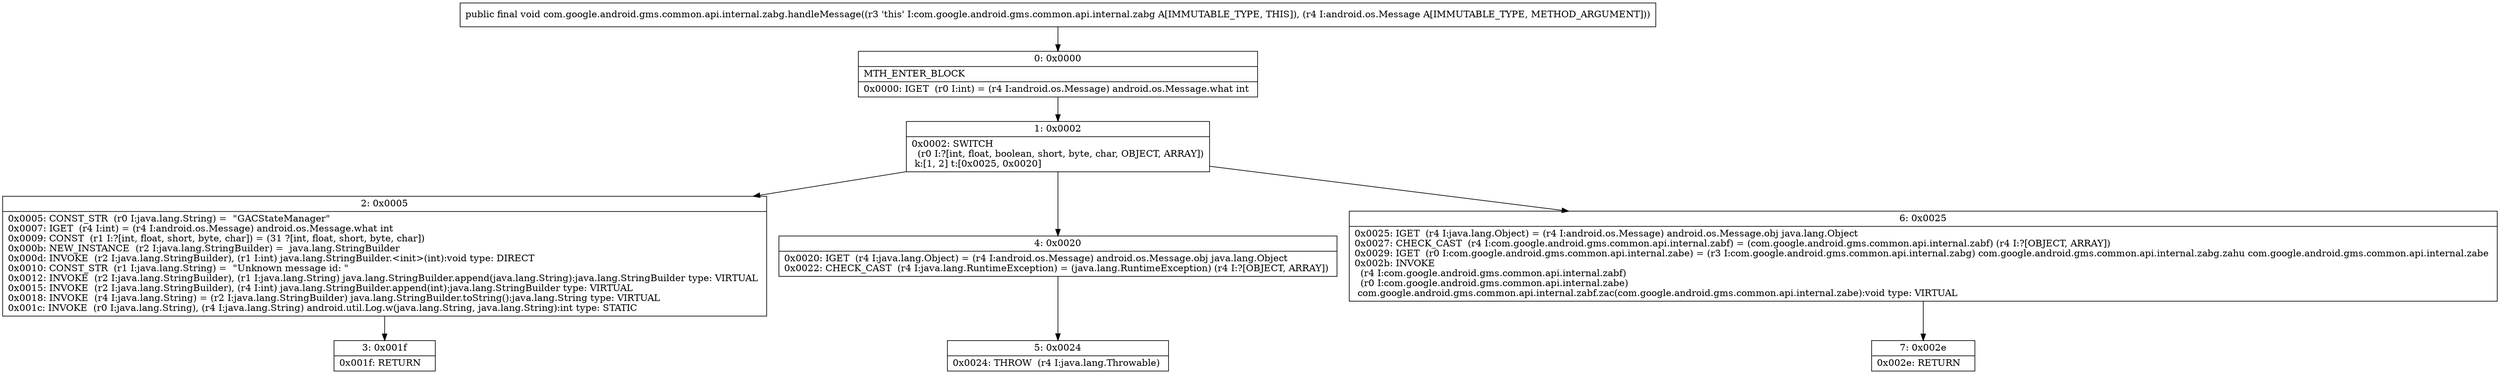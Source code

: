 digraph "CFG forcom.google.android.gms.common.api.internal.zabg.handleMessage(Landroid\/os\/Message;)V" {
Node_0 [shape=record,label="{0\:\ 0x0000|MTH_ENTER_BLOCK\l|0x0000: IGET  (r0 I:int) = (r4 I:android.os.Message) android.os.Message.what int \l}"];
Node_1 [shape=record,label="{1\:\ 0x0002|0x0002: SWITCH  \l  (r0 I:?[int, float, boolean, short, byte, char, OBJECT, ARRAY])\l k:[1, 2] t:[0x0025, 0x0020] \l}"];
Node_2 [shape=record,label="{2\:\ 0x0005|0x0005: CONST_STR  (r0 I:java.lang.String) =  \"GACStateManager\" \l0x0007: IGET  (r4 I:int) = (r4 I:android.os.Message) android.os.Message.what int \l0x0009: CONST  (r1 I:?[int, float, short, byte, char]) = (31 ?[int, float, short, byte, char]) \l0x000b: NEW_INSTANCE  (r2 I:java.lang.StringBuilder) =  java.lang.StringBuilder \l0x000d: INVOKE  (r2 I:java.lang.StringBuilder), (r1 I:int) java.lang.StringBuilder.\<init\>(int):void type: DIRECT \l0x0010: CONST_STR  (r1 I:java.lang.String) =  \"Unknown message id: \" \l0x0012: INVOKE  (r2 I:java.lang.StringBuilder), (r1 I:java.lang.String) java.lang.StringBuilder.append(java.lang.String):java.lang.StringBuilder type: VIRTUAL \l0x0015: INVOKE  (r2 I:java.lang.StringBuilder), (r4 I:int) java.lang.StringBuilder.append(int):java.lang.StringBuilder type: VIRTUAL \l0x0018: INVOKE  (r4 I:java.lang.String) = (r2 I:java.lang.StringBuilder) java.lang.StringBuilder.toString():java.lang.String type: VIRTUAL \l0x001c: INVOKE  (r0 I:java.lang.String), (r4 I:java.lang.String) android.util.Log.w(java.lang.String, java.lang.String):int type: STATIC \l}"];
Node_3 [shape=record,label="{3\:\ 0x001f|0x001f: RETURN   \l}"];
Node_4 [shape=record,label="{4\:\ 0x0020|0x0020: IGET  (r4 I:java.lang.Object) = (r4 I:android.os.Message) android.os.Message.obj java.lang.Object \l0x0022: CHECK_CAST  (r4 I:java.lang.RuntimeException) = (java.lang.RuntimeException) (r4 I:?[OBJECT, ARRAY]) \l}"];
Node_5 [shape=record,label="{5\:\ 0x0024|0x0024: THROW  (r4 I:java.lang.Throwable) \l}"];
Node_6 [shape=record,label="{6\:\ 0x0025|0x0025: IGET  (r4 I:java.lang.Object) = (r4 I:android.os.Message) android.os.Message.obj java.lang.Object \l0x0027: CHECK_CAST  (r4 I:com.google.android.gms.common.api.internal.zabf) = (com.google.android.gms.common.api.internal.zabf) (r4 I:?[OBJECT, ARRAY]) \l0x0029: IGET  (r0 I:com.google.android.gms.common.api.internal.zabe) = (r3 I:com.google.android.gms.common.api.internal.zabg) com.google.android.gms.common.api.internal.zabg.zahu com.google.android.gms.common.api.internal.zabe \l0x002b: INVOKE  \l  (r4 I:com.google.android.gms.common.api.internal.zabf)\l  (r0 I:com.google.android.gms.common.api.internal.zabe)\l com.google.android.gms.common.api.internal.zabf.zac(com.google.android.gms.common.api.internal.zabe):void type: VIRTUAL \l}"];
Node_7 [shape=record,label="{7\:\ 0x002e|0x002e: RETURN   \l}"];
MethodNode[shape=record,label="{public final void com.google.android.gms.common.api.internal.zabg.handleMessage((r3 'this' I:com.google.android.gms.common.api.internal.zabg A[IMMUTABLE_TYPE, THIS]), (r4 I:android.os.Message A[IMMUTABLE_TYPE, METHOD_ARGUMENT])) }"];
MethodNode -> Node_0;
Node_0 -> Node_1;
Node_1 -> Node_2;
Node_1 -> Node_4;
Node_1 -> Node_6;
Node_2 -> Node_3;
Node_4 -> Node_5;
Node_6 -> Node_7;
}

